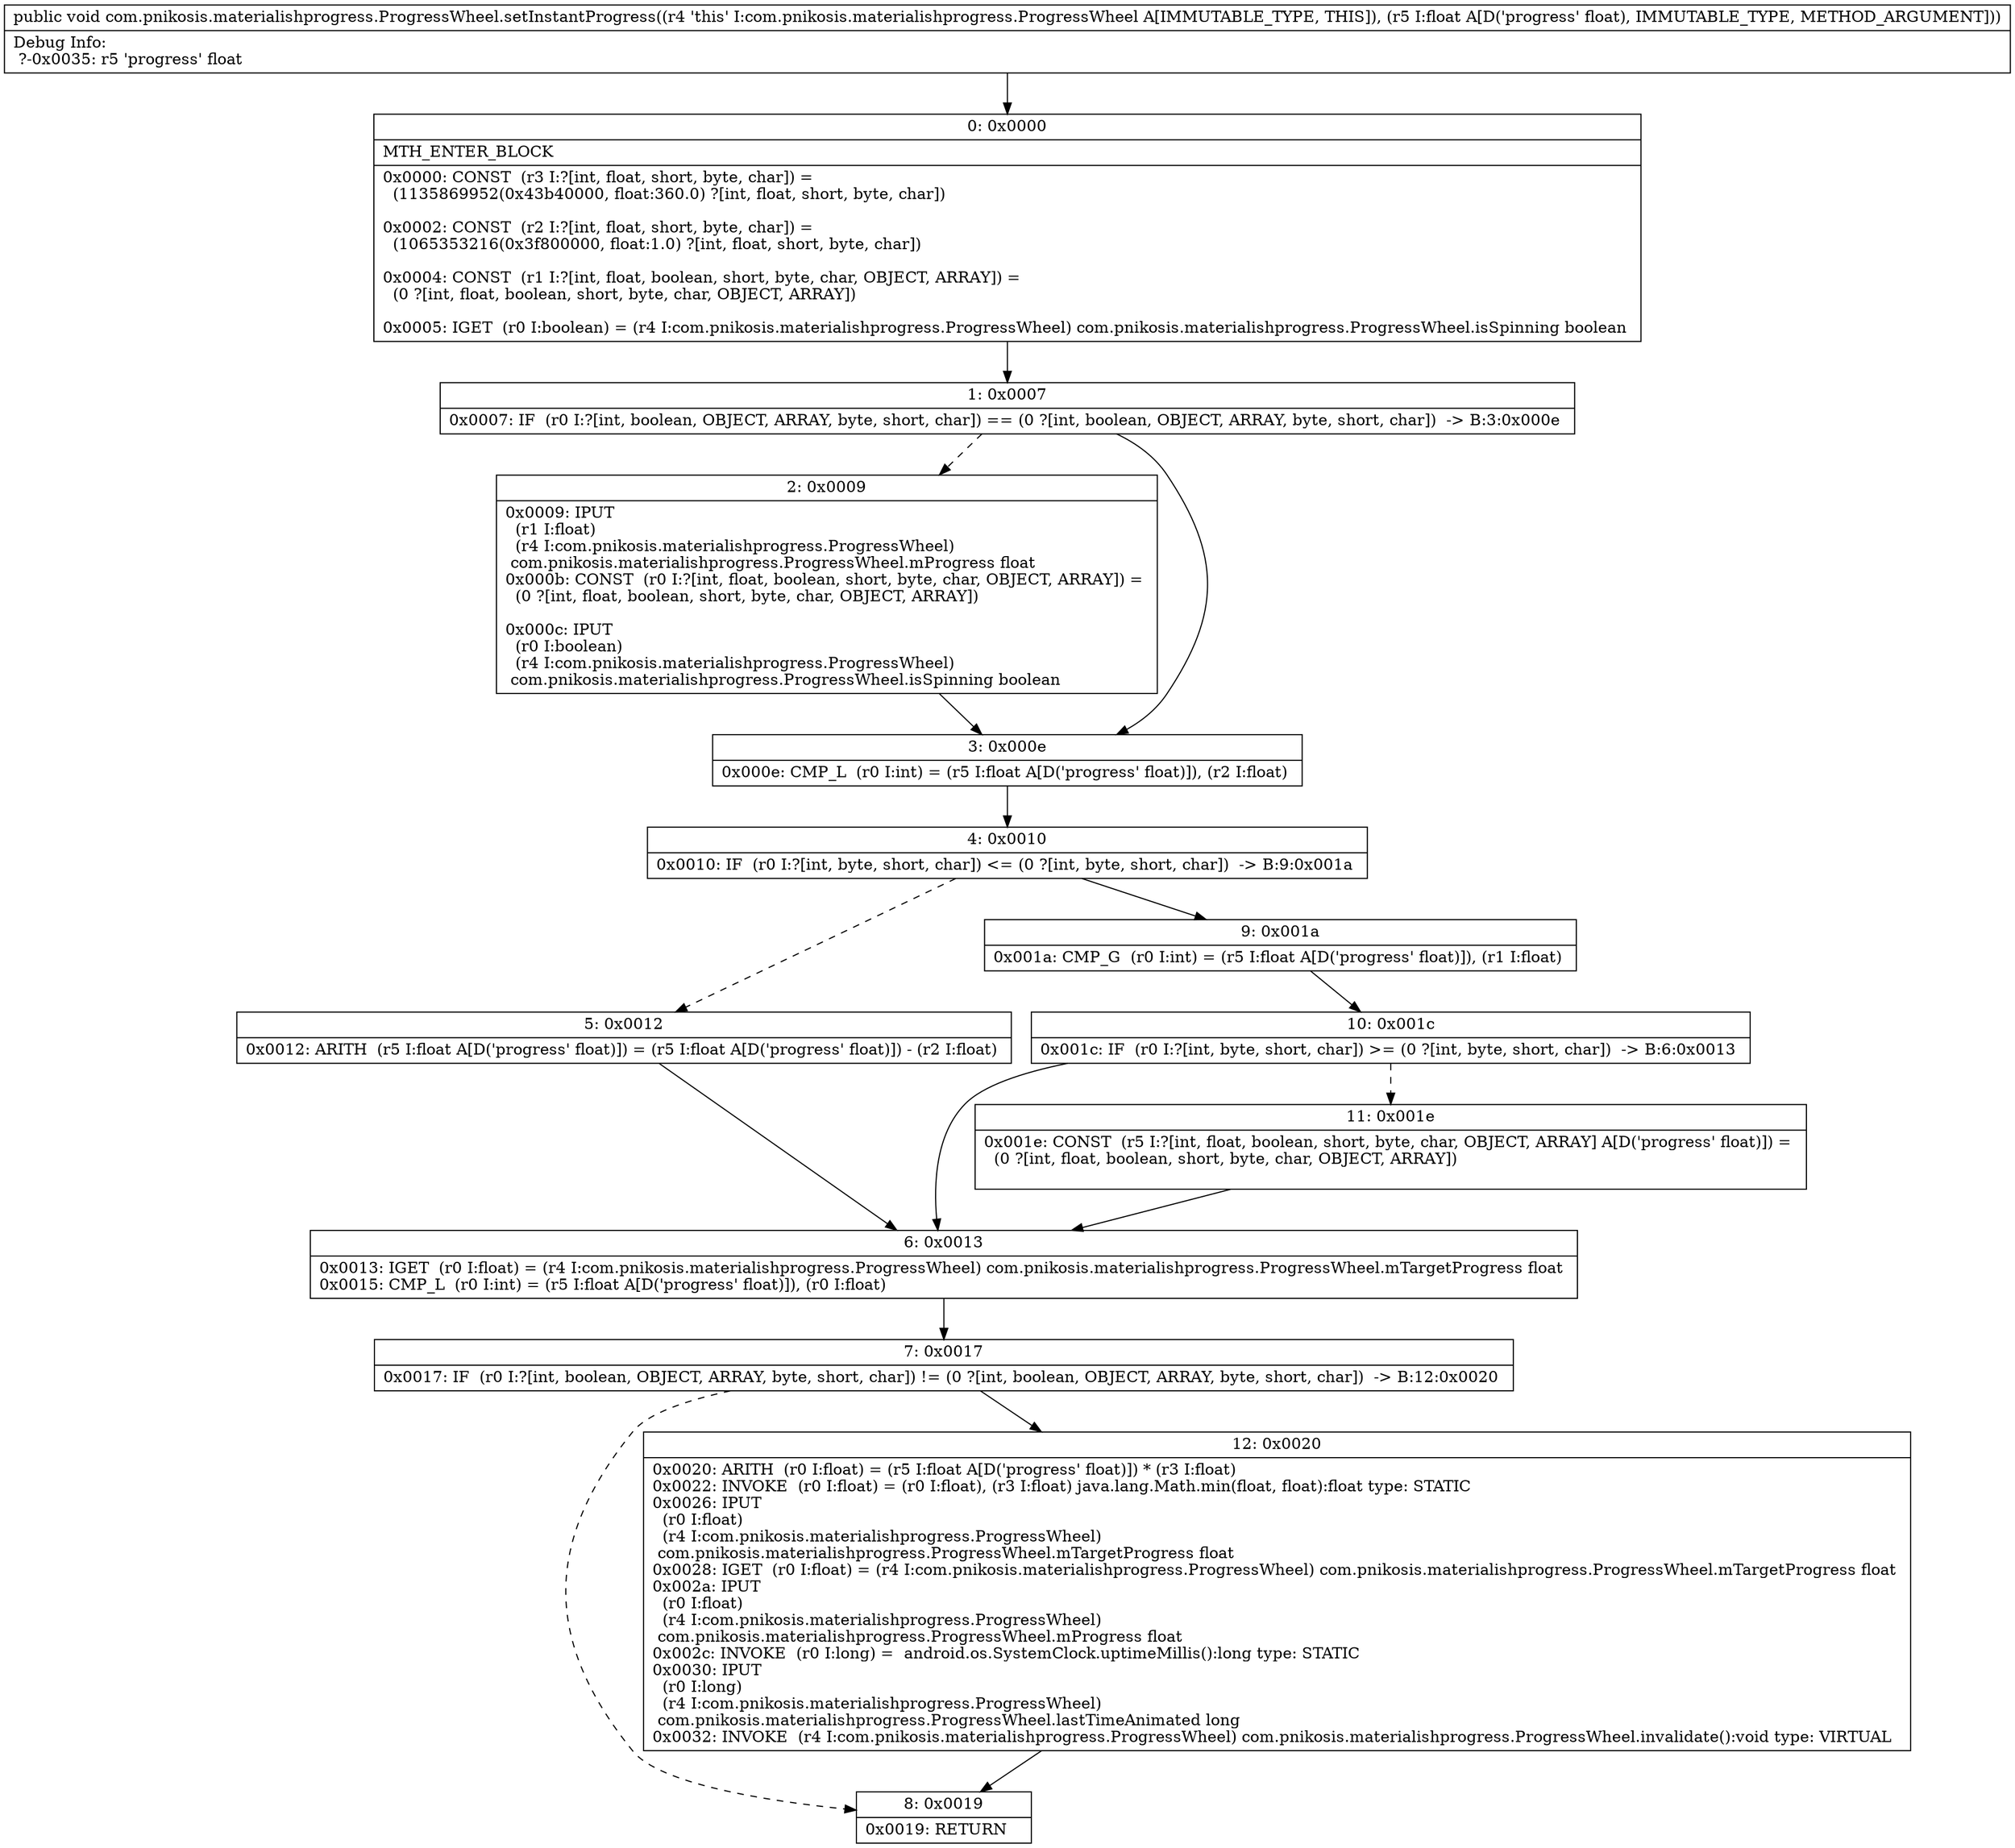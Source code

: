 digraph "CFG forcom.pnikosis.materialishprogress.ProgressWheel.setInstantProgress(F)V" {
Node_0 [shape=record,label="{0\:\ 0x0000|MTH_ENTER_BLOCK\l|0x0000: CONST  (r3 I:?[int, float, short, byte, char]) = \l  (1135869952(0x43b40000, float:360.0) ?[int, float, short, byte, char])\l \l0x0002: CONST  (r2 I:?[int, float, short, byte, char]) = \l  (1065353216(0x3f800000, float:1.0) ?[int, float, short, byte, char])\l \l0x0004: CONST  (r1 I:?[int, float, boolean, short, byte, char, OBJECT, ARRAY]) = \l  (0 ?[int, float, boolean, short, byte, char, OBJECT, ARRAY])\l \l0x0005: IGET  (r0 I:boolean) = (r4 I:com.pnikosis.materialishprogress.ProgressWheel) com.pnikosis.materialishprogress.ProgressWheel.isSpinning boolean \l}"];
Node_1 [shape=record,label="{1\:\ 0x0007|0x0007: IF  (r0 I:?[int, boolean, OBJECT, ARRAY, byte, short, char]) == (0 ?[int, boolean, OBJECT, ARRAY, byte, short, char])  \-\> B:3:0x000e \l}"];
Node_2 [shape=record,label="{2\:\ 0x0009|0x0009: IPUT  \l  (r1 I:float)\l  (r4 I:com.pnikosis.materialishprogress.ProgressWheel)\l com.pnikosis.materialishprogress.ProgressWheel.mProgress float \l0x000b: CONST  (r0 I:?[int, float, boolean, short, byte, char, OBJECT, ARRAY]) = \l  (0 ?[int, float, boolean, short, byte, char, OBJECT, ARRAY])\l \l0x000c: IPUT  \l  (r0 I:boolean)\l  (r4 I:com.pnikosis.materialishprogress.ProgressWheel)\l com.pnikosis.materialishprogress.ProgressWheel.isSpinning boolean \l}"];
Node_3 [shape=record,label="{3\:\ 0x000e|0x000e: CMP_L  (r0 I:int) = (r5 I:float A[D('progress' float)]), (r2 I:float) \l}"];
Node_4 [shape=record,label="{4\:\ 0x0010|0x0010: IF  (r0 I:?[int, byte, short, char]) \<= (0 ?[int, byte, short, char])  \-\> B:9:0x001a \l}"];
Node_5 [shape=record,label="{5\:\ 0x0012|0x0012: ARITH  (r5 I:float A[D('progress' float)]) = (r5 I:float A[D('progress' float)]) \- (r2 I:float) \l}"];
Node_6 [shape=record,label="{6\:\ 0x0013|0x0013: IGET  (r0 I:float) = (r4 I:com.pnikosis.materialishprogress.ProgressWheel) com.pnikosis.materialishprogress.ProgressWheel.mTargetProgress float \l0x0015: CMP_L  (r0 I:int) = (r5 I:float A[D('progress' float)]), (r0 I:float) \l}"];
Node_7 [shape=record,label="{7\:\ 0x0017|0x0017: IF  (r0 I:?[int, boolean, OBJECT, ARRAY, byte, short, char]) != (0 ?[int, boolean, OBJECT, ARRAY, byte, short, char])  \-\> B:12:0x0020 \l}"];
Node_8 [shape=record,label="{8\:\ 0x0019|0x0019: RETURN   \l}"];
Node_9 [shape=record,label="{9\:\ 0x001a|0x001a: CMP_G  (r0 I:int) = (r5 I:float A[D('progress' float)]), (r1 I:float) \l}"];
Node_10 [shape=record,label="{10\:\ 0x001c|0x001c: IF  (r0 I:?[int, byte, short, char]) \>= (0 ?[int, byte, short, char])  \-\> B:6:0x0013 \l}"];
Node_11 [shape=record,label="{11\:\ 0x001e|0x001e: CONST  (r5 I:?[int, float, boolean, short, byte, char, OBJECT, ARRAY] A[D('progress' float)]) = \l  (0 ?[int, float, boolean, short, byte, char, OBJECT, ARRAY])\l \l}"];
Node_12 [shape=record,label="{12\:\ 0x0020|0x0020: ARITH  (r0 I:float) = (r5 I:float A[D('progress' float)]) * (r3 I:float) \l0x0022: INVOKE  (r0 I:float) = (r0 I:float), (r3 I:float) java.lang.Math.min(float, float):float type: STATIC \l0x0026: IPUT  \l  (r0 I:float)\l  (r4 I:com.pnikosis.materialishprogress.ProgressWheel)\l com.pnikosis.materialishprogress.ProgressWheel.mTargetProgress float \l0x0028: IGET  (r0 I:float) = (r4 I:com.pnikosis.materialishprogress.ProgressWheel) com.pnikosis.materialishprogress.ProgressWheel.mTargetProgress float \l0x002a: IPUT  \l  (r0 I:float)\l  (r4 I:com.pnikosis.materialishprogress.ProgressWheel)\l com.pnikosis.materialishprogress.ProgressWheel.mProgress float \l0x002c: INVOKE  (r0 I:long) =  android.os.SystemClock.uptimeMillis():long type: STATIC \l0x0030: IPUT  \l  (r0 I:long)\l  (r4 I:com.pnikosis.materialishprogress.ProgressWheel)\l com.pnikosis.materialishprogress.ProgressWheel.lastTimeAnimated long \l0x0032: INVOKE  (r4 I:com.pnikosis.materialishprogress.ProgressWheel) com.pnikosis.materialishprogress.ProgressWheel.invalidate():void type: VIRTUAL \l}"];
MethodNode[shape=record,label="{public void com.pnikosis.materialishprogress.ProgressWheel.setInstantProgress((r4 'this' I:com.pnikosis.materialishprogress.ProgressWheel A[IMMUTABLE_TYPE, THIS]), (r5 I:float A[D('progress' float), IMMUTABLE_TYPE, METHOD_ARGUMENT]))  | Debug Info:\l  ?\-0x0035: r5 'progress' float\l}"];
MethodNode -> Node_0;
Node_0 -> Node_1;
Node_1 -> Node_2[style=dashed];
Node_1 -> Node_3;
Node_2 -> Node_3;
Node_3 -> Node_4;
Node_4 -> Node_5[style=dashed];
Node_4 -> Node_9;
Node_5 -> Node_6;
Node_6 -> Node_7;
Node_7 -> Node_8[style=dashed];
Node_7 -> Node_12;
Node_9 -> Node_10;
Node_10 -> Node_6;
Node_10 -> Node_11[style=dashed];
Node_11 -> Node_6;
Node_12 -> Node_8;
}

